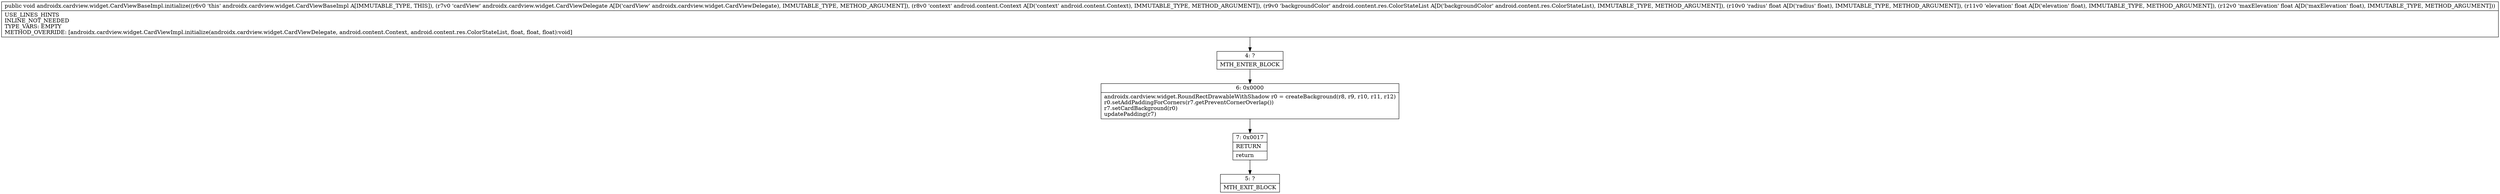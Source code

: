 digraph "CFG forandroidx.cardview.widget.CardViewBaseImpl.initialize(Landroidx\/cardview\/widget\/CardViewDelegate;Landroid\/content\/Context;Landroid\/content\/res\/ColorStateList;FFF)V" {
Node_4 [shape=record,label="{4\:\ ?|MTH_ENTER_BLOCK\l}"];
Node_6 [shape=record,label="{6\:\ 0x0000|androidx.cardview.widget.RoundRectDrawableWithShadow r0 = createBackground(r8, r9, r10, r11, r12)\lr0.setAddPaddingForCorners(r7.getPreventCornerOverlap())\lr7.setCardBackground(r0)\lupdatePadding(r7)\l}"];
Node_7 [shape=record,label="{7\:\ 0x0017|RETURN\l|return\l}"];
Node_5 [shape=record,label="{5\:\ ?|MTH_EXIT_BLOCK\l}"];
MethodNode[shape=record,label="{public void androidx.cardview.widget.CardViewBaseImpl.initialize((r6v0 'this' androidx.cardview.widget.CardViewBaseImpl A[IMMUTABLE_TYPE, THIS]), (r7v0 'cardView' androidx.cardview.widget.CardViewDelegate A[D('cardView' androidx.cardview.widget.CardViewDelegate), IMMUTABLE_TYPE, METHOD_ARGUMENT]), (r8v0 'context' android.content.Context A[D('context' android.content.Context), IMMUTABLE_TYPE, METHOD_ARGUMENT]), (r9v0 'backgroundColor' android.content.res.ColorStateList A[D('backgroundColor' android.content.res.ColorStateList), IMMUTABLE_TYPE, METHOD_ARGUMENT]), (r10v0 'radius' float A[D('radius' float), IMMUTABLE_TYPE, METHOD_ARGUMENT]), (r11v0 'elevation' float A[D('elevation' float), IMMUTABLE_TYPE, METHOD_ARGUMENT]), (r12v0 'maxElevation' float A[D('maxElevation' float), IMMUTABLE_TYPE, METHOD_ARGUMENT]))  | USE_LINES_HINTS\lINLINE_NOT_NEEDED\lTYPE_VARS: EMPTY\lMETHOD_OVERRIDE: [androidx.cardview.widget.CardViewImpl.initialize(androidx.cardview.widget.CardViewDelegate, android.content.Context, android.content.res.ColorStateList, float, float, float):void]\l}"];
MethodNode -> Node_4;Node_4 -> Node_6;
Node_6 -> Node_7;
Node_7 -> Node_5;
}

